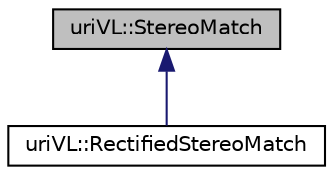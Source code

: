 digraph "uriVL::StereoMatch"
{
  edge [fontname="Helvetica",fontsize="10",labelfontname="Helvetica",labelfontsize="10"];
  node [fontname="Helvetica",fontsize="10",shape=record];
  Node1 [label="uriVL::StereoMatch",height=0.2,width=0.4,color="black", fillcolor="grey75", style="filled", fontcolor="black"];
  Node1 -> Node2 [dir="back",color="midnightblue",fontsize="10",style="solid",fontname="Helvetica"];
  Node2 [label="uriVL::RectifiedStereoMatch",height=0.2,width=0.4,color="black", fillcolor="white", style="filled",URL="$classuriVL_1_1RectifiedStereoMatch.html"];
}
